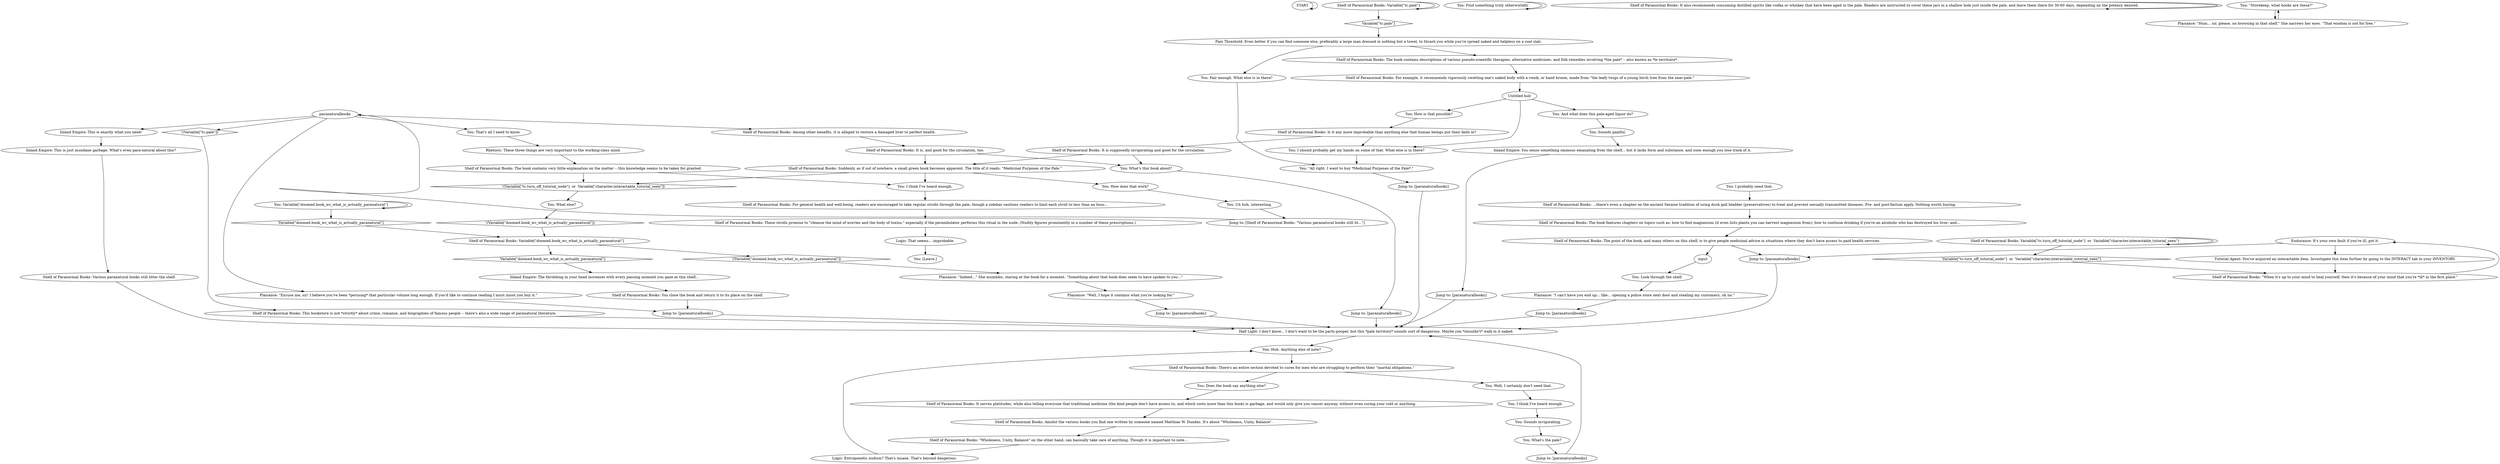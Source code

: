 # BOOKSTORE / PARANORMAL
# Shelf of paranormal books.
# ==================================================
digraph G {
	  0 [label="START"];
	  1 [label="input"];
	  2 [label="You: How does that work?"];
	  3 [label="You: What's the pale?"];
	  4 [label="Shelf of Paranormal Books: It is, and good for the circulation, too."];
	  5 [label="Logic: That seems... improbable."];
	  6 [label="Inland Empire: This is exactly what you need!"];
	  7 [label="You: Look through the shelf."];
	  8 [label="Shelf of Paranormal Books: This bookstore is not *strictly* about crime, romance, and biographies of famous people -- there's also a wide range of paranatural literature."];
	  9 [label="Half Light: I don't know... I don't want to be the party-pooper, but this *pale territory* sounds sort of dangerous. Maybe you *shouldn't* walk in it naked."];
	  10 [label="paranaturalbooks"];
	  11 [label="Shelf of Paranormal Books: Various paranatural books still litter the shelf."];
	  12 [label="Jump to: [paranaturalbooks]"];
	  13 [label="Plaisance: \"Indeed...\" She mumbles, staring at the book for a moment. \"Something about that book does seem to have spoken to you...\""];
	  14 [label="Inland Empire: You sense something ominous emanating from the shelf... but it lacks form and substance, and soon enough you lose track of it."];
	  15 [label="Shelf of Paranormal Books: It is supposedly invigorating and good for the circulation."];
	  16 [label="You: Fair enough. What else is in there?"];
	  17 [label="You: Sounds painful."];
	  18 [label="Shelf of Paranormal Books: Among other benefits, it is alleged to restore a damaged liver to perfect health."];
	  19 [label="You: \"All right. I want to buy *Medicinal Purposes of the Pale*.\""];
	  20 [label="Shelf of Paranormal Books: For general health and well-being, readers are encouraged to take regular strolls through the pale, though a sidebar cautions readers to limit each stroll to less than an hour..."];
	  21 [label="Jump to: [paranaturalbooks]"];
	  22 [label="Shelf of Paranormal Books: The book contains very little explanation on the matter -- this knowledge seems to be taken for granted."];
	  23 [label="Shelf of Paranormal Books: The point of the book, and many others on this shelf, is to give people medicinal advice in situations where they don't have access to paid health services."];
	  24 [label="Shelf of Paranormal Books: ...there's even a chapter on the ancient Seraise tradition of using duck gall bladder (preservatives) to treat and prevent sexually transmitted diseases. Pre- and post-factum apply. Nothing worth buying."];
	  25 [label="Plaisance: \"Excuse me, sir! I believe you've been *perusing* that particular volume long enough. If you'd like to continue reading I must insist you buy it.\""];
	  26 [label="You: Find something truly otherworldly."];
	  27 [label="You: Variable[\"doomed.book_wc_what_is_actually_paranatural\"]"];
	  28 [label="Variable[\"doomed.book_wc_what_is_actually_paranatural\"]", shape=diamond];
	  29 [label="!(Variable[\"doomed.book_wc_what_is_actually_paranatural\"])", shape=diamond];
	  30 [label="Shelf of Paranormal Books: It also recommends consuming distilled spirits like vodka or whiskey that have been aged in the pale. Readers are instructed to cover these jars in a shallow hole just inside the pale, and leave them there for 30-60 days, depending on the potency desired."];
	  31 [label="You: And what does this pale-aged liquor do?"];
	  32 [label="You: I should probably get my hands on some of that. What else is in there?"];
	  33 [label="You: I think I've heard enough."];
	  34 [label="You: That's all I need to know."];
	  35 [label="You: \"Storekeep, what books are these?\""];
	  36 [label="Plaisance: \"I can't have you end up... like... opening a police store next door and stealing my customers, oh no.\""];
	  37 [label="Shelf of Paranormal Books: Amidst the various books you find one written by someone named Matthias W. Dundas. It's about \"Wholeness, Unity, Balance\"."];
	  38 [label="Shelf of Paranormal Books: \"Wholeness, Unity, Balance\" on the other hand, can basically take care of anything. Though it is important to note..."];
	  39 [label="Rhetoric: These three things are very important to the working-class mind."];
	  40 [label="Jump to: [paranaturalbooks]"];
	  41 [label="Jump to: [paranaturalbooks]"];
	  42 [label="You: Uh huh, interesting."];
	  43 [label="Shelf of Paranormal Books: It serves platitudes, while also telling everyone that traditional medicine (the kind people don't have access to, and which costs more than this book) is garbage, and would only give you cancer anyway, without even curing your cold or anything."];
	  44 [label="Shelf of Paranormal Books: The book features chapters on topics such as: how to find magnesium (it even lists plants you can harvest magnesium from); how to continue drinking if you're an alcoholic who has destroyed his liver; and..."];
	  45 [label="Inland Empire: This is just mundane garbage. What's even para-natural about this?"];
	  46 [label="Shelf of Paranormal Books: Variable[\"tc.pale\"]"];
	  47 [label="Variable[\"tc.pale\"]", shape=diamond];
	  48 [label="!(Variable[\"tc.pale\"])", shape=diamond];
	  49 [label="You: [Leave.]"];
	  50 [label="Untitled hub"];
	  51 [label="Pain Threshold: Even better if you can find someone else, preferably a large man dressed in nothing but a towel, to thrash you while you're spread naked and helpless on a cool slab."];
	  52 [label="Logic: Entroponetic nudism? That's insane. That's beyond dangerous."];
	  53 [label="Shelf of Paranormal Books: \"When it's up to your mind to heal yourself, then it's because of your mind that you're *ill* in the first place.\""];
	  54 [label="Jump to: [paranaturalbooks]"];
	  55 [label="Shelf of Paranormal Books: The book contains descriptions of various pseudo-scientific therapies, alternative medicines, and folk remedies involving *the pale* -- also known as *le territoire*."];
	  56 [label="You: Sounds invigorating."];
	  57 [label="Jump to: [paranaturalbooks]"];
	  58 [label="Shelf of Paranormal Books: Variable[\"tc.turn_off_tutorial_node\"]  or  Variable[\"character.interactable_tutorial_seen\"]"];
	  59 [label="Variable[\"tc.turn_off_tutorial_node\"]  or  Variable[\"character.interactable_tutorial_seen\"]", shape=diamond];
	  60 [label="!(Variable[\"tc.turn_off_tutorial_node\"]  or  Variable[\"character.interactable_tutorial_seen\"])", shape=diamond];
	  61 [label="You: What's this book about?"];
	  62 [label="You: I think I've heard enough."];
	  63 [label="Shelf of Paranormal Books: You close the book and return it to its place on the shelf."];
	  64 [label="Shelf of Paranormal Books: Suddenly, as if out of nowhere, a small green book becomes apparent. The title of it reads: \"Medicinal Purposes of the Pale.\""];
	  65 [label="You: What else?"];
	  66 [label="Tutorial Agent: You've acquired an interactable item. Investigate this item further by going to the INTERACT tab in your INVENTORY."];
	  67 [label="You: Does the book say anything else?"];
	  68 [label="You: I probably need that."];
	  69 [label="Inland Empire: The throbbing in your head increases with every passing moment you gaze at this shelf..."];
	  70 [label="Shelf of Paranormal Books: For example, it recommends vigorously swatting one's naked body with a venik, or hand broom, made from \"the leafy twigs of a young birch tree from the near-pale.\""];
	  71 [label="You: Huh. Anything else of note?"];
	  72 [label="You: How is that possible?"];
	  73 [label="Shelf of Paranormal Books: These strolls promise to \"cleanse the mind of worries and the body of toxins,\" especially if the perambulator performs this ritual in the nude. (Nudity figures prominently in a number of these prescriptions.)"];
	  74 [label="Plaisance: \"Well, I hope it contains what you're looking for.\""];
	  75 [label="Plaisance: \"Hum... sir, please, no browsing in that shelf.\" She narrows her eyes. \"That wisdom is not for free.\""];
	  76 [label="Endurance: It's your own fault if you're ill, got it."];
	  77 [label="Jump to: [Shelf of Paranormal Books: \"Various paranatural books still lit...\"]"];
	  78 [label="Shelf of Paranormal Books: Variable[\"doomed.book_wc_what_is_actually_paranatural\"]"];
	  79 [label="Variable[\"doomed.book_wc_what_is_actually_paranatural\"]", shape=diamond];
	  80 [label="!(Variable[\"doomed.book_wc_what_is_actually_paranatural\"])", shape=diamond];
	  81 [label="Shelf of Paranormal Books: Is it any more improbable than anything else that human beings put their faith in?"];
	  82 [label="You: Well, I certainly don't need that."];
	  83 [label="Jump to: [paranaturalbooks]"];
	  84 [label="Shelf of Paranormal Books: There's an entire section devoted to cures for men who are struggling to perform their \"marital obligations.\""];
	  85 [label="Jump to: [paranaturalbooks]"];
	  0 -> 0
	  1 -> 7
	  2 -> 42
	  3 -> 21
	  4 -> 64
	  4 -> 61
	  5 -> 49
	  6 -> 45
	  7 -> 36
	  8 -> 9
	  9 -> 71
	  10 -> 34
	  10 -> 6
	  10 -> 48
	  10 -> 18
	  10 -> 25
	  11 -> 9
	  12 -> 9
	  13 -> 74
	  14 -> 83
	  15 -> 64
	  15 -> 61
	  16 -> 19
	  17 -> 14
	  18 -> 4
	  19 -> 12
	  20 -> 73
	  21 -> 9
	  22 -> 33
	  22 -> 60
	  23 -> 1
	  23 -> 41
	  24 -> 44
	  25 -> 85
	  26 -> 26
	  27 -> 27
	  27 -> 28
	  28 -> 78
	  29 -> 78
	  30 -> 30
	  31 -> 17
	  32 -> 19
	  33 -> 20
	  34 -> 39
	  35 -> 75
	  36 -> 40
	  37 -> 38
	  38 -> 52
	  39 -> 22
	  40 -> 9
	  41 -> 9
	  42 -> 77
	  43 -> 37
	  44 -> 23
	  45 -> 11
	  46 -> 46
	  46 -> 47
	  47 -> 51
	  48 -> 8
	  50 -> 72
	  50 -> 32
	  50 -> 31
	  51 -> 16
	  51 -> 55
	  52 -> 71
	  53 -> 76
	  54 -> 9
	  55 -> 70
	  56 -> 3
	  57 -> 9
	  58 -> 58
	  58 -> 59
	  59 -> 53
	  60 -> 65
	  61 -> 54
	  62 -> 56
	  63 -> 85
	  64 -> 33
	  64 -> 2
	  64 -> 60
	  65 -> 29
	  66 -> 53
	  67 -> 43
	  68 -> 24
	  69 -> 63
	  70 -> 50
	  71 -> 84
	  72 -> 81
	  73 -> 5
	  74 -> 57
	  75 -> 35
	  76 -> 41
	  76 -> 66
	  77 -> 10
	  78 -> 80
	  78 -> 79
	  79 -> 69
	  80 -> 13
	  81 -> 32
	  81 -> 15
	  82 -> 62
	  83 -> 9
	  84 -> 82
	  84 -> 67
	  85 -> 9
}

